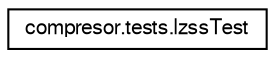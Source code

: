 digraph "Representación gráfica de la clase"
{
  edge [fontname="FreeSans",fontsize="10",labelfontname="FreeSans",labelfontsize="10"];
  node [fontname="FreeSans",fontsize="10",shape=record];
  rankdir="LR";
  Node0 [label="compresor.tests.lzssTest",height=0.2,width=0.4,color="black", fillcolor="white", style="filled",URL="$classcompresor_1_1tests_1_1lzss_test.html"];
}
